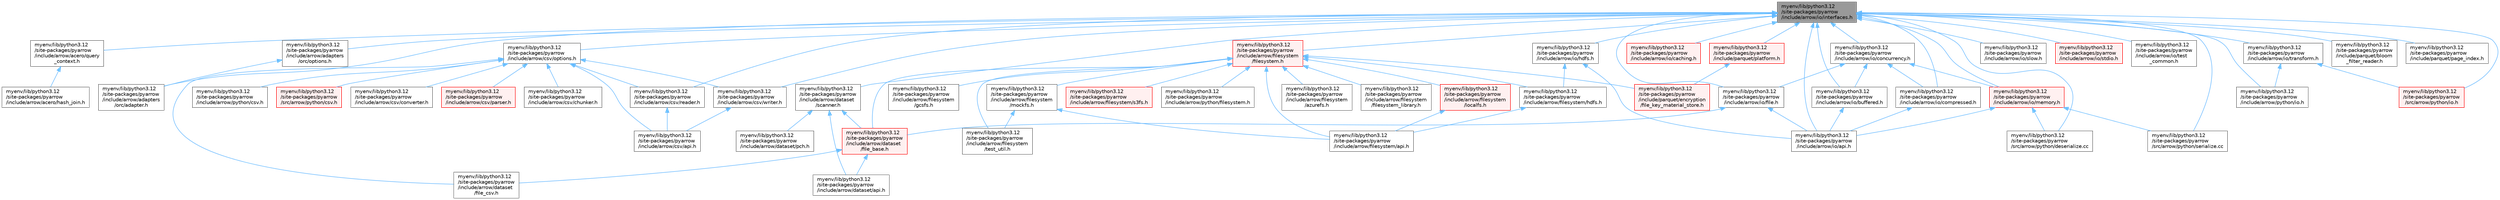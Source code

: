 digraph "myenv/lib/python3.12/site-packages/pyarrow/include/arrow/io/interfaces.h"
{
 // LATEX_PDF_SIZE
  bgcolor="transparent";
  edge [fontname=Helvetica,fontsize=10,labelfontname=Helvetica,labelfontsize=10];
  node [fontname=Helvetica,fontsize=10,shape=box,height=0.2,width=0.4];
  Node1 [id="Node000001",label="myenv/lib/python3.12\l/site-packages/pyarrow\l/include/arrow/io/interfaces.h",height=0.2,width=0.4,color="gray40", fillcolor="grey60", style="filled", fontcolor="black",tooltip=" "];
  Node1 -> Node2 [id="edge1_Node000001_Node000002",dir="back",color="steelblue1",style="solid",tooltip=" "];
  Node2 [id="Node000002",label="myenv/lib/python3.12\l/site-packages/pyarrow\l/include/arrow/acero/query\l_context.h",height=0.2,width=0.4,color="grey40", fillcolor="white", style="filled",URL="$query__context_8h.html",tooltip=" "];
  Node2 -> Node3 [id="edge2_Node000002_Node000003",dir="back",color="steelblue1",style="solid",tooltip=" "];
  Node3 [id="Node000003",label="myenv/lib/python3.12\l/site-packages/pyarrow\l/include/arrow/acero/hash_join.h",height=0.2,width=0.4,color="grey40", fillcolor="white", style="filled",URL="$hash__join_8h.html",tooltip=" "];
  Node1 -> Node4 [id="edge3_Node000001_Node000004",dir="back",color="steelblue1",style="solid",tooltip=" "];
  Node4 [id="Node000004",label="myenv/lib/python3.12\l/site-packages/pyarrow\l/include/arrow/adapters\l/orc/adapter.h",height=0.2,width=0.4,color="grey40", fillcolor="white", style="filled",URL="$adapter_8h.html",tooltip=" "];
  Node1 -> Node5 [id="edge4_Node000001_Node000005",dir="back",color="steelblue1",style="solid",tooltip=" "];
  Node5 [id="Node000005",label="myenv/lib/python3.12\l/site-packages/pyarrow\l/include/arrow/adapters\l/orc/options.h",height=0.2,width=0.4,color="grey40", fillcolor="white", style="filled",URL="$adapters_2orc_2options_8h.html",tooltip=" "];
  Node5 -> Node4 [id="edge5_Node000005_Node000004",dir="back",color="steelblue1",style="solid",tooltip=" "];
  Node1 -> Node6 [id="edge6_Node000001_Node000006",dir="back",color="steelblue1",style="solid",tooltip=" "];
  Node6 [id="Node000006",label="myenv/lib/python3.12\l/site-packages/pyarrow\l/include/arrow/csv/options.h",height=0.2,width=0.4,color="grey40", fillcolor="white", style="filled",URL="$csv_2options_8h.html",tooltip=" "];
  Node6 -> Node7 [id="edge7_Node000006_Node000007",dir="back",color="steelblue1",style="solid",tooltip=" "];
  Node7 [id="Node000007",label="myenv/lib/python3.12\l/site-packages/pyarrow\l/include/arrow/csv/api.h",height=0.2,width=0.4,color="grey40", fillcolor="white", style="filled",URL="$include_2arrow_2csv_2api_8h.html",tooltip=" "];
  Node6 -> Node8 [id="edge8_Node000006_Node000008",dir="back",color="steelblue1",style="solid",tooltip=" "];
  Node8 [id="Node000008",label="myenv/lib/python3.12\l/site-packages/pyarrow\l/include/arrow/csv/chunker.h",height=0.2,width=0.4,color="grey40", fillcolor="white", style="filled",URL="$csv_2chunker_8h.html",tooltip=" "];
  Node6 -> Node9 [id="edge9_Node000006_Node000009",dir="back",color="steelblue1",style="solid",tooltip=" "];
  Node9 [id="Node000009",label="myenv/lib/python3.12\l/site-packages/pyarrow\l/include/arrow/csv/converter.h",height=0.2,width=0.4,color="grey40", fillcolor="white", style="filled",URL="$csv_2converter_8h.html",tooltip=" "];
  Node6 -> Node10 [id="edge10_Node000006_Node000010",dir="back",color="steelblue1",style="solid",tooltip=" "];
  Node10 [id="Node000010",label="myenv/lib/python3.12\l/site-packages/pyarrow\l/include/arrow/csv/parser.h",height=0.2,width=0.4,color="red", fillcolor="#FFF0F0", style="filled",URL="$csv_2parser_8h.html",tooltip=" "];
  Node6 -> Node12 [id="edge11_Node000006_Node000012",dir="back",color="steelblue1",style="solid",tooltip=" "];
  Node12 [id="Node000012",label="myenv/lib/python3.12\l/site-packages/pyarrow\l/include/arrow/csv/reader.h",height=0.2,width=0.4,color="grey40", fillcolor="white", style="filled",URL="$arrow_2csv_2reader_8h.html",tooltip=" "];
  Node12 -> Node7 [id="edge12_Node000012_Node000007",dir="back",color="steelblue1",style="solid",tooltip=" "];
  Node6 -> Node13 [id="edge13_Node000006_Node000013",dir="back",color="steelblue1",style="solid",tooltip=" "];
  Node13 [id="Node000013",label="myenv/lib/python3.12\l/site-packages/pyarrow\l/include/arrow/csv/writer.h",height=0.2,width=0.4,color="grey40", fillcolor="white", style="filled",URL="$arrow_2csv_2writer_8h.html",tooltip=" "];
  Node13 -> Node7 [id="edge14_Node000013_Node000007",dir="back",color="steelblue1",style="solid",tooltip=" "];
  Node6 -> Node14 [id="edge15_Node000006_Node000014",dir="back",color="steelblue1",style="solid",tooltip=" "];
  Node14 [id="Node000014",label="myenv/lib/python3.12\l/site-packages/pyarrow\l/include/arrow/dataset\l/file_csv.h",height=0.2,width=0.4,color="grey40", fillcolor="white", style="filled",URL="$file__csv_8h.html",tooltip=" "];
  Node6 -> Node15 [id="edge16_Node000006_Node000015",dir="back",color="steelblue1",style="solid",tooltip=" "];
  Node15 [id="Node000015",label="myenv/lib/python3.12\l/site-packages/pyarrow\l/include/arrow/python/csv.h",height=0.2,width=0.4,color="grey40", fillcolor="white", style="filled",URL="$include_2arrow_2python_2csv_8h.html",tooltip=" "];
  Node6 -> Node16 [id="edge17_Node000006_Node000016",dir="back",color="steelblue1",style="solid",tooltip=" "];
  Node16 [id="Node000016",label="myenv/lib/python3.12\l/site-packages/pyarrow\l/src/arrow/python/csv.h",height=0.2,width=0.4,color="red", fillcolor="#FFF0F0", style="filled",URL="$src_2arrow_2python_2csv_8h.html",tooltip=" "];
  Node1 -> Node12 [id="edge18_Node000001_Node000012",dir="back",color="steelblue1",style="solid",tooltip=" "];
  Node1 -> Node13 [id="edge19_Node000001_Node000013",dir="back",color="steelblue1",style="solid",tooltip=" "];
  Node1 -> Node18 [id="edge20_Node000001_Node000018",dir="back",color="steelblue1",style="solid",tooltip=" "];
  Node18 [id="Node000018",label="myenv/lib/python3.12\l/site-packages/pyarrow\l/include/arrow/dataset\l/scanner.h",height=0.2,width=0.4,color="grey40", fillcolor="white", style="filled",URL="$scanner_8h.html",tooltip=" "];
  Node18 -> Node19 [id="edge21_Node000018_Node000019",dir="back",color="steelblue1",style="solid",tooltip=" "];
  Node19 [id="Node000019",label="myenv/lib/python3.12\l/site-packages/pyarrow\l/include/arrow/dataset/api.h",height=0.2,width=0.4,color="grey40", fillcolor="white", style="filled",URL="$include_2arrow_2dataset_2api_8h.html",tooltip=" "];
  Node18 -> Node20 [id="edge22_Node000018_Node000020",dir="back",color="steelblue1",style="solid",tooltip=" "];
  Node20 [id="Node000020",label="myenv/lib/python3.12\l/site-packages/pyarrow\l/include/arrow/dataset\l/file_base.h",height=0.2,width=0.4,color="red", fillcolor="#FFF0F0", style="filled",URL="$file__base_8h.html",tooltip=" "];
  Node20 -> Node19 [id="edge23_Node000020_Node000019",dir="back",color="steelblue1",style="solid",tooltip=" "];
  Node20 -> Node14 [id="edge24_Node000020_Node000014",dir="back",color="steelblue1",style="solid",tooltip=" "];
  Node18 -> Node26 [id="edge25_Node000018_Node000026",dir="back",color="steelblue1",style="solid",tooltip=" "];
  Node26 [id="Node000026",label="myenv/lib/python3.12\l/site-packages/pyarrow\l/include/arrow/dataset/pch.h",height=0.2,width=0.4,color="grey40", fillcolor="white", style="filled",URL="$include_2arrow_2dataset_2pch_8h.html",tooltip=" "];
  Node1 -> Node27 [id="edge26_Node000001_Node000027",dir="back",color="steelblue1",style="solid",tooltip=" "];
  Node27 [id="Node000027",label="myenv/lib/python3.12\l/site-packages/pyarrow\l/include/arrow/filesystem\l/filesystem.h",height=0.2,width=0.4,color="red", fillcolor="#FFF0F0", style="filled",URL="$include_2arrow_2filesystem_2filesystem_8h.html",tooltip=" "];
  Node27 -> Node20 [id="edge27_Node000027_Node000020",dir="back",color="steelblue1",style="solid",tooltip=" "];
  Node27 -> Node28 [id="edge28_Node000027_Node000028",dir="back",color="steelblue1",style="solid",tooltip=" "];
  Node28 [id="Node000028",label="myenv/lib/python3.12\l/site-packages/pyarrow\l/include/arrow/filesystem/api.h",height=0.2,width=0.4,color="grey40", fillcolor="white", style="filled",URL="$include_2arrow_2filesystem_2api_8h.html",tooltip=" "];
  Node27 -> Node29 [id="edge29_Node000027_Node000029",dir="back",color="steelblue1",style="solid",tooltip=" "];
  Node29 [id="Node000029",label="myenv/lib/python3.12\l/site-packages/pyarrow\l/include/arrow/filesystem\l/azurefs.h",height=0.2,width=0.4,color="grey40", fillcolor="white", style="filled",URL="$azurefs_8h.html",tooltip=" "];
  Node27 -> Node30 [id="edge30_Node000027_Node000030",dir="back",color="steelblue1",style="solid",tooltip=" "];
  Node30 [id="Node000030",label="myenv/lib/python3.12\l/site-packages/pyarrow\l/include/arrow/filesystem\l/filesystem_library.h",height=0.2,width=0.4,color="grey40", fillcolor="white", style="filled",URL="$filesystem__library_8h.html",tooltip=" "];
  Node27 -> Node31 [id="edge31_Node000027_Node000031",dir="back",color="steelblue1",style="solid",tooltip=" "];
  Node31 [id="Node000031",label="myenv/lib/python3.12\l/site-packages/pyarrow\l/include/arrow/filesystem\l/gcsfs.h",height=0.2,width=0.4,color="grey40", fillcolor="white", style="filled",URL="$gcsfs_8h.html",tooltip=" "];
  Node27 -> Node32 [id="edge32_Node000027_Node000032",dir="back",color="steelblue1",style="solid",tooltip=" "];
  Node32 [id="Node000032",label="myenv/lib/python3.12\l/site-packages/pyarrow\l/include/arrow/filesystem/hdfs.h",height=0.2,width=0.4,color="grey40", fillcolor="white", style="filled",URL="$filesystem_2hdfs_8h.html",tooltip=" "];
  Node32 -> Node28 [id="edge33_Node000032_Node000028",dir="back",color="steelblue1",style="solid",tooltip=" "];
  Node27 -> Node33 [id="edge34_Node000027_Node000033",dir="back",color="steelblue1",style="solid",tooltip=" "];
  Node33 [id="Node000033",label="myenv/lib/python3.12\l/site-packages/pyarrow\l/include/arrow/filesystem\l/localfs.h",height=0.2,width=0.4,color="red", fillcolor="#FFF0F0", style="filled",URL="$localfs_8h.html",tooltip=" "];
  Node33 -> Node28 [id="edge35_Node000033_Node000028",dir="back",color="steelblue1",style="solid",tooltip=" "];
  Node27 -> Node35 [id="edge36_Node000027_Node000035",dir="back",color="steelblue1",style="solid",tooltip=" "];
  Node35 [id="Node000035",label="myenv/lib/python3.12\l/site-packages/pyarrow\l/include/arrow/filesystem\l/mockfs.h",height=0.2,width=0.4,color="grey40", fillcolor="white", style="filled",URL="$mockfs_8h.html",tooltip=" "];
  Node35 -> Node28 [id="edge37_Node000035_Node000028",dir="back",color="steelblue1",style="solid",tooltip=" "];
  Node35 -> Node36 [id="edge38_Node000035_Node000036",dir="back",color="steelblue1",style="solid",tooltip=" "];
  Node36 [id="Node000036",label="myenv/lib/python3.12\l/site-packages/pyarrow\l/include/arrow/filesystem\l/test_util.h",height=0.2,width=0.4,color="grey40", fillcolor="white", style="filled",URL="$arrow_2filesystem_2test__util_8h.html",tooltip=" "];
  Node27 -> Node37 [id="edge39_Node000027_Node000037",dir="back",color="steelblue1",style="solid",tooltip=" "];
  Node37 [id="Node000037",label="myenv/lib/python3.12\l/site-packages/pyarrow\l/include/arrow/filesystem/s3fs.h",height=0.2,width=0.4,color="red", fillcolor="#FFF0F0", style="filled",URL="$s3fs_8h.html",tooltip=" "];
  Node27 -> Node36 [id="edge40_Node000027_Node000036",dir="back",color="steelblue1",style="solid",tooltip=" "];
  Node27 -> Node39 [id="edge41_Node000027_Node000039",dir="back",color="steelblue1",style="solid",tooltip=" "];
  Node39 [id="Node000039",label="myenv/lib/python3.12\l/site-packages/pyarrow\l/include/arrow/python/filesystem.h",height=0.2,width=0.4,color="grey40", fillcolor="white", style="filled",URL="$include_2arrow_2python_2filesystem_8h.html",tooltip=" "];
  Node27 -> Node40 [id="edge42_Node000027_Node000040",dir="back",color="steelblue1",style="solid",tooltip=" "];
  Node40 [id="Node000040",label="myenv/lib/python3.12\l/site-packages/pyarrow\l/include/parquet/encryption\l/file_key_material_store.h",height=0.2,width=0.4,color="red", fillcolor="#FFF0F0", style="filled",URL="$file__key__material__store_8h.html",tooltip=" "];
  Node1 -> Node48 [id="edge43_Node000001_Node000048",dir="back",color="steelblue1",style="solid",tooltip=" "];
  Node48 [id="Node000048",label="myenv/lib/python3.12\l/site-packages/pyarrow\l/include/arrow/io/api.h",height=0.2,width=0.4,color="grey40", fillcolor="white", style="filled",URL="$include_2arrow_2io_2api_8h.html",tooltip=" "];
  Node1 -> Node49 [id="edge44_Node000001_Node000049",dir="back",color="steelblue1",style="solid",tooltip=" "];
  Node49 [id="Node000049",label="myenv/lib/python3.12\l/site-packages/pyarrow\l/include/arrow/io/buffered.h",height=0.2,width=0.4,color="grey40", fillcolor="white", style="filled",URL="$buffered_8h.html",tooltip=" "];
  Node49 -> Node48 [id="edge45_Node000049_Node000048",dir="back",color="steelblue1",style="solid",tooltip=" "];
  Node1 -> Node50 [id="edge46_Node000001_Node000050",dir="back",color="steelblue1",style="solid",tooltip=" "];
  Node50 [id="Node000050",label="myenv/lib/python3.12\l/site-packages/pyarrow\l/include/arrow/io/caching.h",height=0.2,width=0.4,color="red", fillcolor="#FFF0F0", style="filled",URL="$caching_8h.html",tooltip=" "];
  Node1 -> Node96 [id="edge47_Node000001_Node000096",dir="back",color="steelblue1",style="solid",tooltip=" "];
  Node96 [id="Node000096",label="myenv/lib/python3.12\l/site-packages/pyarrow\l/include/arrow/io/compressed.h",height=0.2,width=0.4,color="grey40", fillcolor="white", style="filled",URL="$compressed_8h.html",tooltip=" "];
  Node96 -> Node48 [id="edge48_Node000096_Node000048",dir="back",color="steelblue1",style="solid",tooltip=" "];
  Node1 -> Node97 [id="edge49_Node000001_Node000097",dir="back",color="steelblue1",style="solid",tooltip=" "];
  Node97 [id="Node000097",label="myenv/lib/python3.12\l/site-packages/pyarrow\l/include/arrow/io/concurrency.h",height=0.2,width=0.4,color="grey40", fillcolor="white", style="filled",URL="$concurrency_8h.html",tooltip=" "];
  Node97 -> Node49 [id="edge50_Node000097_Node000049",dir="back",color="steelblue1",style="solid",tooltip=" "];
  Node97 -> Node96 [id="edge51_Node000097_Node000096",dir="back",color="steelblue1",style="solid",tooltip=" "];
  Node97 -> Node98 [id="edge52_Node000097_Node000098",dir="back",color="steelblue1",style="solid",tooltip=" "];
  Node98 [id="Node000098",label="myenv/lib/python3.12\l/site-packages/pyarrow\l/include/arrow/io/file.h",height=0.2,width=0.4,color="grey40", fillcolor="white", style="filled",URL="$file_8h.html",tooltip=" "];
  Node98 -> Node20 [id="edge53_Node000098_Node000020",dir="back",color="steelblue1",style="solid",tooltip=" "];
  Node98 -> Node48 [id="edge54_Node000098_Node000048",dir="back",color="steelblue1",style="solid",tooltip=" "];
  Node97 -> Node99 [id="edge55_Node000097_Node000099",dir="back",color="steelblue1",style="solid",tooltip=" "];
  Node99 [id="Node000099",label="myenv/lib/python3.12\l/site-packages/pyarrow\l/include/arrow/io/memory.h",height=0.2,width=0.4,color="red", fillcolor="#FFF0F0", style="filled",URL="$io_2memory_8h.html",tooltip=" "];
  Node99 -> Node48 [id="edge56_Node000099_Node000048",dir="back",color="steelblue1",style="solid",tooltip=" "];
  Node99 -> Node75 [id="edge57_Node000099_Node000075",dir="back",color="steelblue1",style="solid",tooltip=" "];
  Node75 [id="Node000075",label="myenv/lib/python3.12\l/site-packages/pyarrow\l/src/arrow/python/deserialize.cc",height=0.2,width=0.4,color="grey40", fillcolor="white", style="filled",URL="$deserialize_8cc.html",tooltip=" "];
  Node99 -> Node77 [id="edge58_Node000099_Node000077",dir="back",color="steelblue1",style="solid",tooltip=" "];
  Node77 [id="Node000077",label="myenv/lib/python3.12\l/site-packages/pyarrow\l/src/arrow/python/serialize.cc",height=0.2,width=0.4,color="grey40", fillcolor="white", style="filled",URL="$serialize_8cc.html",tooltip=" "];
  Node1 -> Node98 [id="edge59_Node000001_Node000098",dir="back",color="steelblue1",style="solid",tooltip=" "];
  Node1 -> Node102 [id="edge60_Node000001_Node000102",dir="back",color="steelblue1",style="solid",tooltip=" "];
  Node102 [id="Node000102",label="myenv/lib/python3.12\l/site-packages/pyarrow\l/include/arrow/io/hdfs.h",height=0.2,width=0.4,color="grey40", fillcolor="white", style="filled",URL="$io_2hdfs_8h.html",tooltip=" "];
  Node102 -> Node32 [id="edge61_Node000102_Node000032",dir="back",color="steelblue1",style="solid",tooltip=" "];
  Node102 -> Node48 [id="edge62_Node000102_Node000048",dir="back",color="steelblue1",style="solid",tooltip=" "];
  Node1 -> Node99 [id="edge63_Node000001_Node000099",dir="back",color="steelblue1",style="solid",tooltip=" "];
  Node1 -> Node103 [id="edge64_Node000001_Node000103",dir="back",color="steelblue1",style="solid",tooltip=" "];
  Node103 [id="Node000103",label="myenv/lib/python3.12\l/site-packages/pyarrow\l/include/arrow/io/slow.h",height=0.2,width=0.4,color="grey40", fillcolor="white", style="filled",URL="$slow_8h.html",tooltip=" "];
  Node1 -> Node104 [id="edge65_Node000001_Node000104",dir="back",color="steelblue1",style="solid",tooltip=" "];
  Node104 [id="Node000104",label="myenv/lib/python3.12\l/site-packages/pyarrow\l/include/arrow/io/stdio.h",height=0.2,width=0.4,color="red", fillcolor="#FFF0F0", style="filled",URL="$stdio_8h.html",tooltip=" "];
  Node1 -> Node111 [id="edge66_Node000001_Node000111",dir="back",color="steelblue1",style="solid",tooltip=" "];
  Node111 [id="Node000111",label="myenv/lib/python3.12\l/site-packages/pyarrow\l/include/arrow/io/test\l_common.h",height=0.2,width=0.4,color="grey40", fillcolor="white", style="filled",URL="$io_2test__common_8h.html",tooltip=" "];
  Node1 -> Node112 [id="edge67_Node000001_Node000112",dir="back",color="steelblue1",style="solid",tooltip=" "];
  Node112 [id="Node000112",label="myenv/lib/python3.12\l/site-packages/pyarrow\l/include/arrow/io/transform.h",height=0.2,width=0.4,color="grey40", fillcolor="white", style="filled",URL="$transform_8h.html",tooltip=" "];
  Node112 -> Node113 [id="edge68_Node000112_Node000113",dir="back",color="steelblue1",style="solid",tooltip=" "];
  Node113 [id="Node000113",label="myenv/lib/python3.12\l/site-packages/pyarrow\l/include/arrow/python/io.h",height=0.2,width=0.4,color="grey40", fillcolor="white", style="filled",URL="$include_2arrow_2python_2io_8h.html",tooltip=" "];
  Node112 -> Node114 [id="edge69_Node000112_Node000114",dir="back",color="steelblue1",style="solid",tooltip=" "];
  Node114 [id="Node000114",label="myenv/lib/python3.12\l/site-packages/pyarrow\l/src/arrow/python/io.h",height=0.2,width=0.4,color="red", fillcolor="#FFF0F0", style="filled",URL="$src_2arrow_2python_2io_8h.html",tooltip=" "];
  Node1 -> Node113 [id="edge70_Node000001_Node000113",dir="back",color="steelblue1",style="solid",tooltip=" "];
  Node1 -> Node86 [id="edge71_Node000001_Node000086",dir="back",color="steelblue1",style="solid",tooltip=" "];
  Node86 [id="Node000086",label="myenv/lib/python3.12\l/site-packages/pyarrow\l/include/parquet/bloom\l_filter_reader.h",height=0.2,width=0.4,color="grey40", fillcolor="white", style="filled",URL="$bloom__filter__reader_8h.html",tooltip=" "];
  Node1 -> Node115 [id="edge72_Node000001_Node000115",dir="back",color="steelblue1",style="solid",tooltip=" "];
  Node115 [id="Node000115",label="myenv/lib/python3.12\l/site-packages/pyarrow\l/include/parquet/page_index.h",height=0.2,width=0.4,color="grey40", fillcolor="white", style="filled",URL="$page__index_8h.html",tooltip=" "];
  Node1 -> Node116 [id="edge73_Node000001_Node000116",dir="back",color="steelblue1",style="solid",tooltip=" "];
  Node116 [id="Node000116",label="myenv/lib/python3.12\l/site-packages/pyarrow\l/include/parquet/platform.h",height=0.2,width=0.4,color="red", fillcolor="#FFF0F0", style="filled",URL="$include_2parquet_2platform_8h.html",tooltip=" "];
  Node116 -> Node40 [id="edge74_Node000116_Node000040",dir="back",color="steelblue1",style="solid",tooltip=" "];
  Node1 -> Node75 [id="edge75_Node000001_Node000075",dir="back",color="steelblue1",style="solid",tooltip=" "];
  Node1 -> Node114 [id="edge76_Node000001_Node000114",dir="back",color="steelblue1",style="solid",tooltip=" "];
  Node1 -> Node77 [id="edge77_Node000001_Node000077",dir="back",color="steelblue1",style="solid",tooltip=" "];
}

